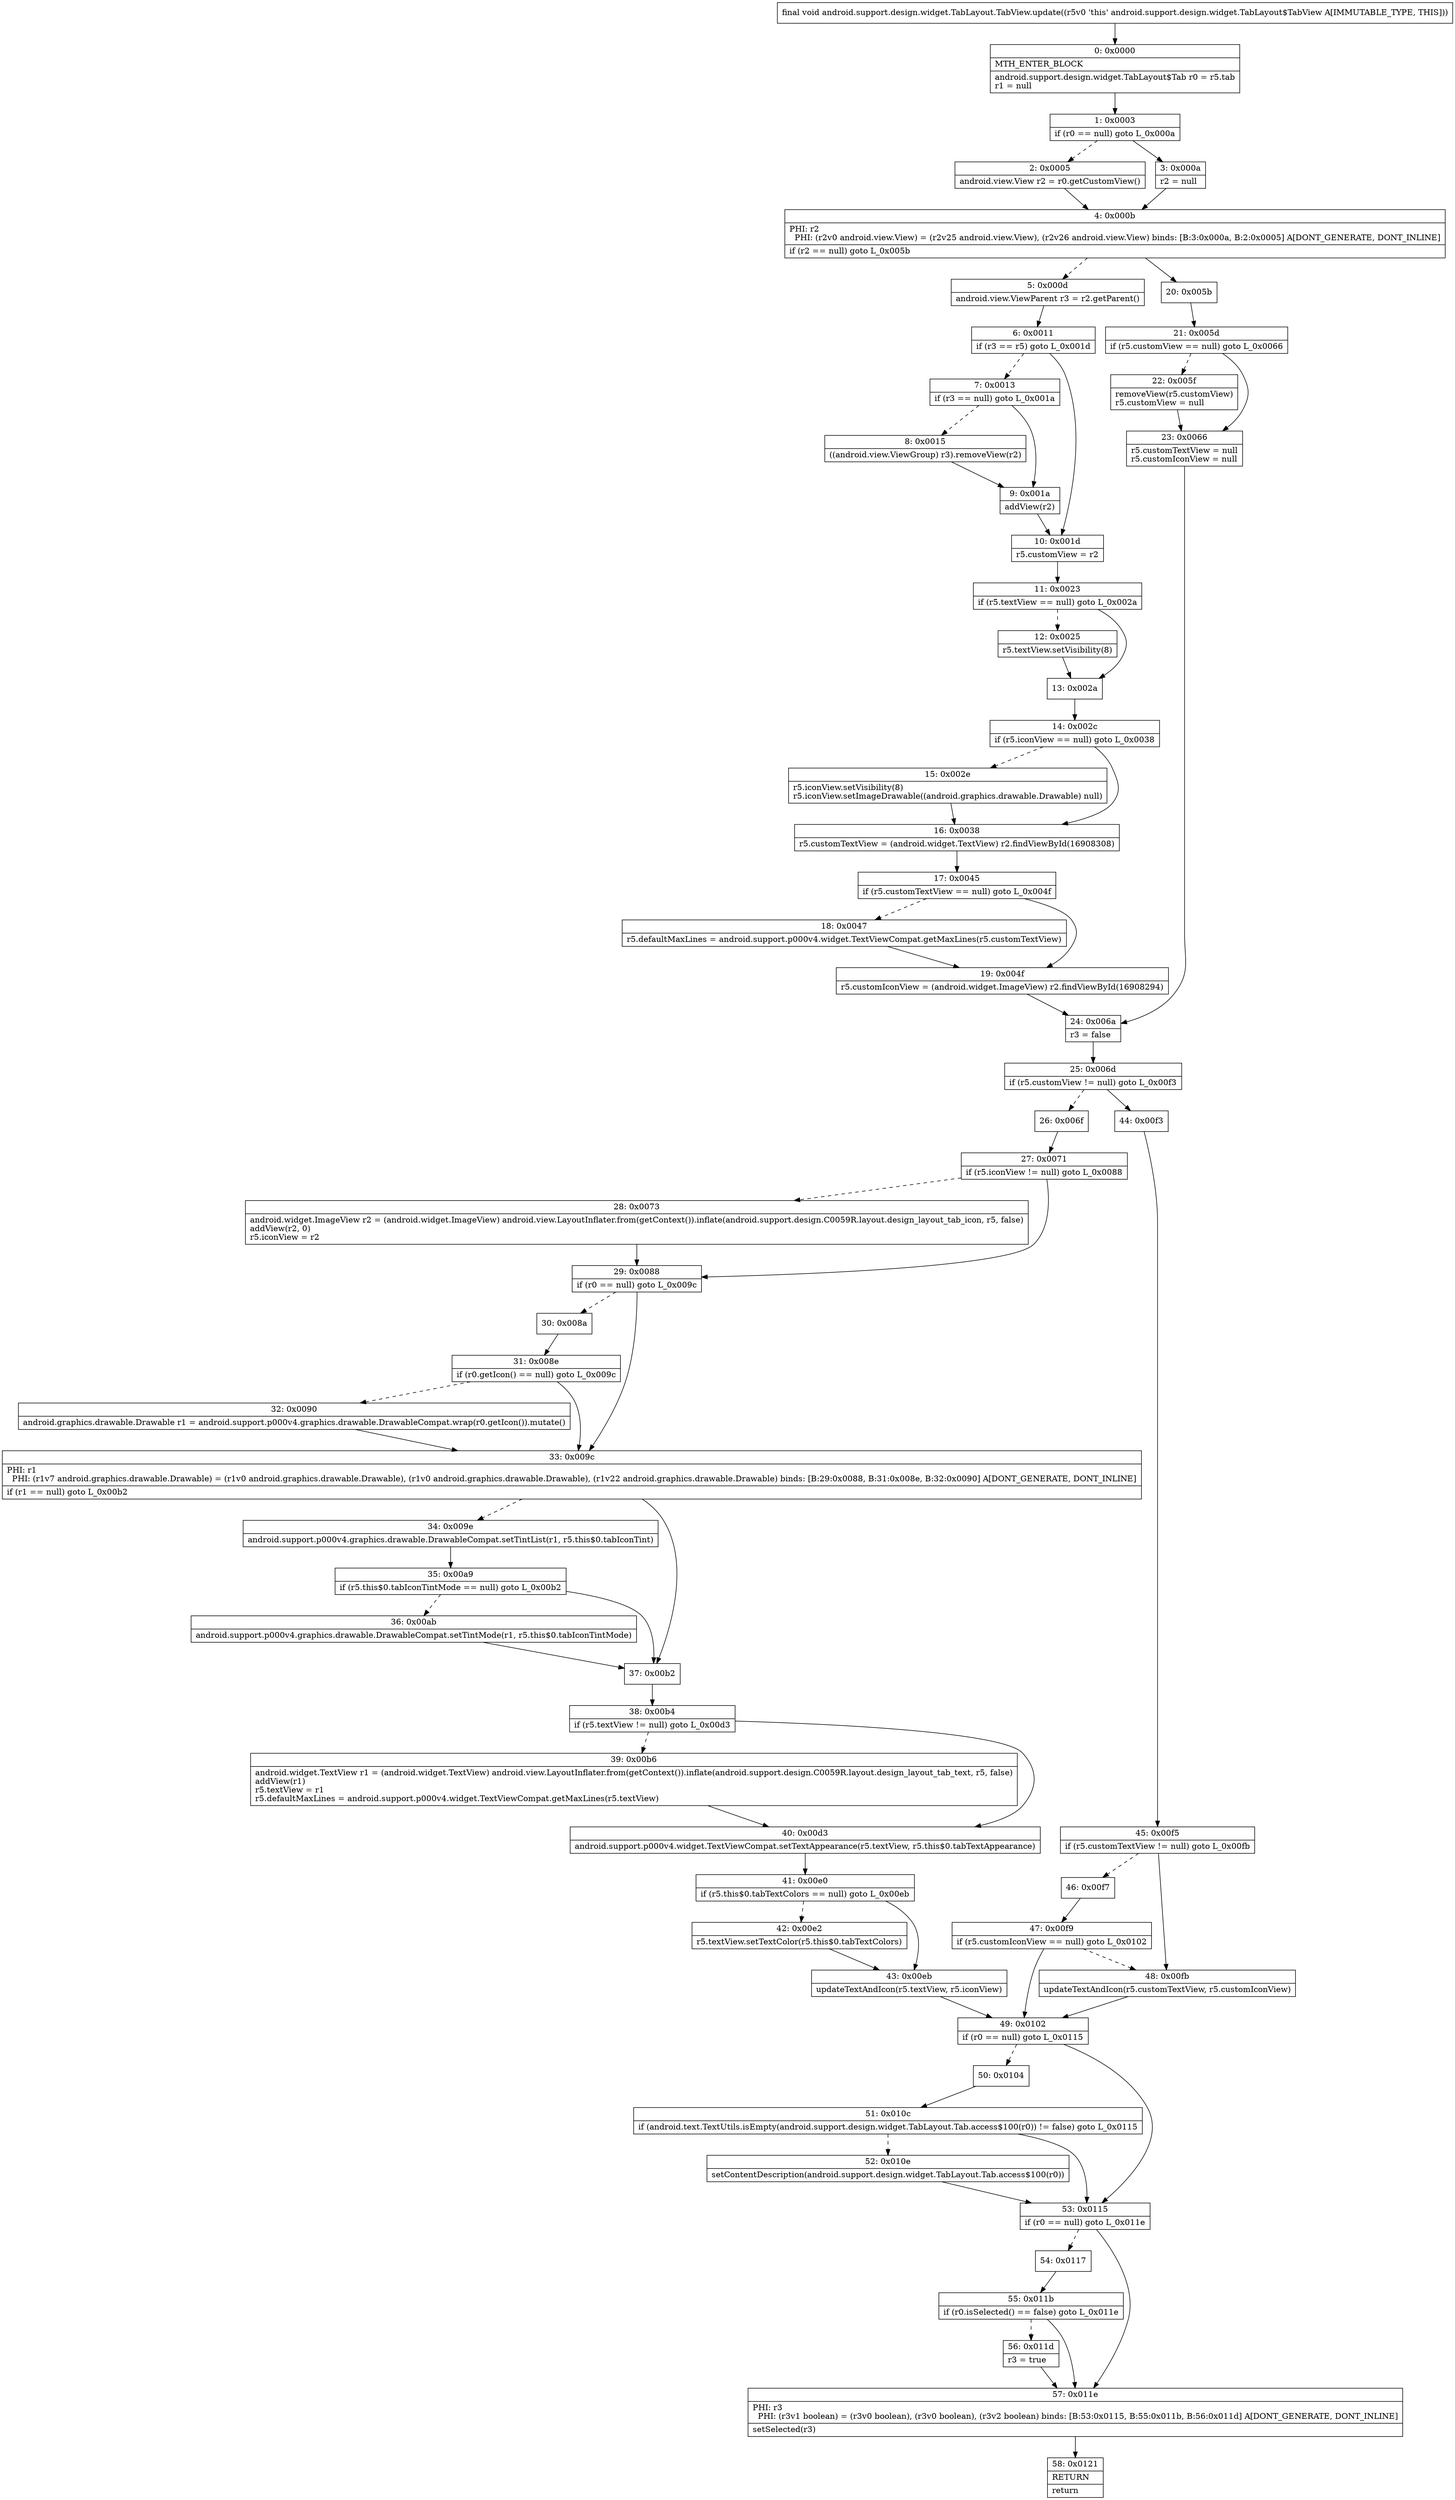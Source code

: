 digraph "CFG forandroid.support.design.widget.TabLayout.TabView.update()V" {
Node_0 [shape=record,label="{0\:\ 0x0000|MTH_ENTER_BLOCK\l|android.support.design.widget.TabLayout$Tab r0 = r5.tab\lr1 = null\l}"];
Node_1 [shape=record,label="{1\:\ 0x0003|if (r0 == null) goto L_0x000a\l}"];
Node_2 [shape=record,label="{2\:\ 0x0005|android.view.View r2 = r0.getCustomView()\l}"];
Node_3 [shape=record,label="{3\:\ 0x000a|r2 = null\l}"];
Node_4 [shape=record,label="{4\:\ 0x000b|PHI: r2 \l  PHI: (r2v0 android.view.View) = (r2v25 android.view.View), (r2v26 android.view.View) binds: [B:3:0x000a, B:2:0x0005] A[DONT_GENERATE, DONT_INLINE]\l|if (r2 == null) goto L_0x005b\l}"];
Node_5 [shape=record,label="{5\:\ 0x000d|android.view.ViewParent r3 = r2.getParent()\l}"];
Node_6 [shape=record,label="{6\:\ 0x0011|if (r3 == r5) goto L_0x001d\l}"];
Node_7 [shape=record,label="{7\:\ 0x0013|if (r3 == null) goto L_0x001a\l}"];
Node_8 [shape=record,label="{8\:\ 0x0015|((android.view.ViewGroup) r3).removeView(r2)\l}"];
Node_9 [shape=record,label="{9\:\ 0x001a|addView(r2)\l}"];
Node_10 [shape=record,label="{10\:\ 0x001d|r5.customView = r2\l}"];
Node_11 [shape=record,label="{11\:\ 0x0023|if (r5.textView == null) goto L_0x002a\l}"];
Node_12 [shape=record,label="{12\:\ 0x0025|r5.textView.setVisibility(8)\l}"];
Node_13 [shape=record,label="{13\:\ 0x002a}"];
Node_14 [shape=record,label="{14\:\ 0x002c|if (r5.iconView == null) goto L_0x0038\l}"];
Node_15 [shape=record,label="{15\:\ 0x002e|r5.iconView.setVisibility(8)\lr5.iconView.setImageDrawable((android.graphics.drawable.Drawable) null)\l}"];
Node_16 [shape=record,label="{16\:\ 0x0038|r5.customTextView = (android.widget.TextView) r2.findViewById(16908308)\l}"];
Node_17 [shape=record,label="{17\:\ 0x0045|if (r5.customTextView == null) goto L_0x004f\l}"];
Node_18 [shape=record,label="{18\:\ 0x0047|r5.defaultMaxLines = android.support.p000v4.widget.TextViewCompat.getMaxLines(r5.customTextView)\l}"];
Node_19 [shape=record,label="{19\:\ 0x004f|r5.customIconView = (android.widget.ImageView) r2.findViewById(16908294)\l}"];
Node_20 [shape=record,label="{20\:\ 0x005b}"];
Node_21 [shape=record,label="{21\:\ 0x005d|if (r5.customView == null) goto L_0x0066\l}"];
Node_22 [shape=record,label="{22\:\ 0x005f|removeView(r5.customView)\lr5.customView = null\l}"];
Node_23 [shape=record,label="{23\:\ 0x0066|r5.customTextView = null\lr5.customIconView = null\l}"];
Node_24 [shape=record,label="{24\:\ 0x006a|r3 = false\l}"];
Node_25 [shape=record,label="{25\:\ 0x006d|if (r5.customView != null) goto L_0x00f3\l}"];
Node_26 [shape=record,label="{26\:\ 0x006f}"];
Node_27 [shape=record,label="{27\:\ 0x0071|if (r5.iconView != null) goto L_0x0088\l}"];
Node_28 [shape=record,label="{28\:\ 0x0073|android.widget.ImageView r2 = (android.widget.ImageView) android.view.LayoutInflater.from(getContext()).inflate(android.support.design.C0059R.layout.design_layout_tab_icon, r5, false)\laddView(r2, 0)\lr5.iconView = r2\l}"];
Node_29 [shape=record,label="{29\:\ 0x0088|if (r0 == null) goto L_0x009c\l}"];
Node_30 [shape=record,label="{30\:\ 0x008a}"];
Node_31 [shape=record,label="{31\:\ 0x008e|if (r0.getIcon() == null) goto L_0x009c\l}"];
Node_32 [shape=record,label="{32\:\ 0x0090|android.graphics.drawable.Drawable r1 = android.support.p000v4.graphics.drawable.DrawableCompat.wrap(r0.getIcon()).mutate()\l}"];
Node_33 [shape=record,label="{33\:\ 0x009c|PHI: r1 \l  PHI: (r1v7 android.graphics.drawable.Drawable) = (r1v0 android.graphics.drawable.Drawable), (r1v0 android.graphics.drawable.Drawable), (r1v22 android.graphics.drawable.Drawable) binds: [B:29:0x0088, B:31:0x008e, B:32:0x0090] A[DONT_GENERATE, DONT_INLINE]\l|if (r1 == null) goto L_0x00b2\l}"];
Node_34 [shape=record,label="{34\:\ 0x009e|android.support.p000v4.graphics.drawable.DrawableCompat.setTintList(r1, r5.this$0.tabIconTint)\l}"];
Node_35 [shape=record,label="{35\:\ 0x00a9|if (r5.this$0.tabIconTintMode == null) goto L_0x00b2\l}"];
Node_36 [shape=record,label="{36\:\ 0x00ab|android.support.p000v4.graphics.drawable.DrawableCompat.setTintMode(r1, r5.this$0.tabIconTintMode)\l}"];
Node_37 [shape=record,label="{37\:\ 0x00b2}"];
Node_38 [shape=record,label="{38\:\ 0x00b4|if (r5.textView != null) goto L_0x00d3\l}"];
Node_39 [shape=record,label="{39\:\ 0x00b6|android.widget.TextView r1 = (android.widget.TextView) android.view.LayoutInflater.from(getContext()).inflate(android.support.design.C0059R.layout.design_layout_tab_text, r5, false)\laddView(r1)\lr5.textView = r1\lr5.defaultMaxLines = android.support.p000v4.widget.TextViewCompat.getMaxLines(r5.textView)\l}"];
Node_40 [shape=record,label="{40\:\ 0x00d3|android.support.p000v4.widget.TextViewCompat.setTextAppearance(r5.textView, r5.this$0.tabTextAppearance)\l}"];
Node_41 [shape=record,label="{41\:\ 0x00e0|if (r5.this$0.tabTextColors == null) goto L_0x00eb\l}"];
Node_42 [shape=record,label="{42\:\ 0x00e2|r5.textView.setTextColor(r5.this$0.tabTextColors)\l}"];
Node_43 [shape=record,label="{43\:\ 0x00eb|updateTextAndIcon(r5.textView, r5.iconView)\l}"];
Node_44 [shape=record,label="{44\:\ 0x00f3}"];
Node_45 [shape=record,label="{45\:\ 0x00f5|if (r5.customTextView != null) goto L_0x00fb\l}"];
Node_46 [shape=record,label="{46\:\ 0x00f7}"];
Node_47 [shape=record,label="{47\:\ 0x00f9|if (r5.customIconView == null) goto L_0x0102\l}"];
Node_48 [shape=record,label="{48\:\ 0x00fb|updateTextAndIcon(r5.customTextView, r5.customIconView)\l}"];
Node_49 [shape=record,label="{49\:\ 0x0102|if (r0 == null) goto L_0x0115\l}"];
Node_50 [shape=record,label="{50\:\ 0x0104}"];
Node_51 [shape=record,label="{51\:\ 0x010c|if (android.text.TextUtils.isEmpty(android.support.design.widget.TabLayout.Tab.access$100(r0)) != false) goto L_0x0115\l}"];
Node_52 [shape=record,label="{52\:\ 0x010e|setContentDescription(android.support.design.widget.TabLayout.Tab.access$100(r0))\l}"];
Node_53 [shape=record,label="{53\:\ 0x0115|if (r0 == null) goto L_0x011e\l}"];
Node_54 [shape=record,label="{54\:\ 0x0117}"];
Node_55 [shape=record,label="{55\:\ 0x011b|if (r0.isSelected() == false) goto L_0x011e\l}"];
Node_56 [shape=record,label="{56\:\ 0x011d|r3 = true\l}"];
Node_57 [shape=record,label="{57\:\ 0x011e|PHI: r3 \l  PHI: (r3v1 boolean) = (r3v0 boolean), (r3v0 boolean), (r3v2 boolean) binds: [B:53:0x0115, B:55:0x011b, B:56:0x011d] A[DONT_GENERATE, DONT_INLINE]\l|setSelected(r3)\l}"];
Node_58 [shape=record,label="{58\:\ 0x0121|RETURN\l|return\l}"];
MethodNode[shape=record,label="{final void android.support.design.widget.TabLayout.TabView.update((r5v0 'this' android.support.design.widget.TabLayout$TabView A[IMMUTABLE_TYPE, THIS])) }"];
MethodNode -> Node_0;
Node_0 -> Node_1;
Node_1 -> Node_2[style=dashed];
Node_1 -> Node_3;
Node_2 -> Node_4;
Node_3 -> Node_4;
Node_4 -> Node_5[style=dashed];
Node_4 -> Node_20;
Node_5 -> Node_6;
Node_6 -> Node_7[style=dashed];
Node_6 -> Node_10;
Node_7 -> Node_8[style=dashed];
Node_7 -> Node_9;
Node_8 -> Node_9;
Node_9 -> Node_10;
Node_10 -> Node_11;
Node_11 -> Node_12[style=dashed];
Node_11 -> Node_13;
Node_12 -> Node_13;
Node_13 -> Node_14;
Node_14 -> Node_15[style=dashed];
Node_14 -> Node_16;
Node_15 -> Node_16;
Node_16 -> Node_17;
Node_17 -> Node_18[style=dashed];
Node_17 -> Node_19;
Node_18 -> Node_19;
Node_19 -> Node_24;
Node_20 -> Node_21;
Node_21 -> Node_22[style=dashed];
Node_21 -> Node_23;
Node_22 -> Node_23;
Node_23 -> Node_24;
Node_24 -> Node_25;
Node_25 -> Node_26[style=dashed];
Node_25 -> Node_44;
Node_26 -> Node_27;
Node_27 -> Node_28[style=dashed];
Node_27 -> Node_29;
Node_28 -> Node_29;
Node_29 -> Node_30[style=dashed];
Node_29 -> Node_33;
Node_30 -> Node_31;
Node_31 -> Node_32[style=dashed];
Node_31 -> Node_33;
Node_32 -> Node_33;
Node_33 -> Node_34[style=dashed];
Node_33 -> Node_37;
Node_34 -> Node_35;
Node_35 -> Node_36[style=dashed];
Node_35 -> Node_37;
Node_36 -> Node_37;
Node_37 -> Node_38;
Node_38 -> Node_39[style=dashed];
Node_38 -> Node_40;
Node_39 -> Node_40;
Node_40 -> Node_41;
Node_41 -> Node_42[style=dashed];
Node_41 -> Node_43;
Node_42 -> Node_43;
Node_43 -> Node_49;
Node_44 -> Node_45;
Node_45 -> Node_46[style=dashed];
Node_45 -> Node_48;
Node_46 -> Node_47;
Node_47 -> Node_48[style=dashed];
Node_47 -> Node_49;
Node_48 -> Node_49;
Node_49 -> Node_50[style=dashed];
Node_49 -> Node_53;
Node_50 -> Node_51;
Node_51 -> Node_52[style=dashed];
Node_51 -> Node_53;
Node_52 -> Node_53;
Node_53 -> Node_54[style=dashed];
Node_53 -> Node_57;
Node_54 -> Node_55;
Node_55 -> Node_56[style=dashed];
Node_55 -> Node_57;
Node_56 -> Node_57;
Node_57 -> Node_58;
}

